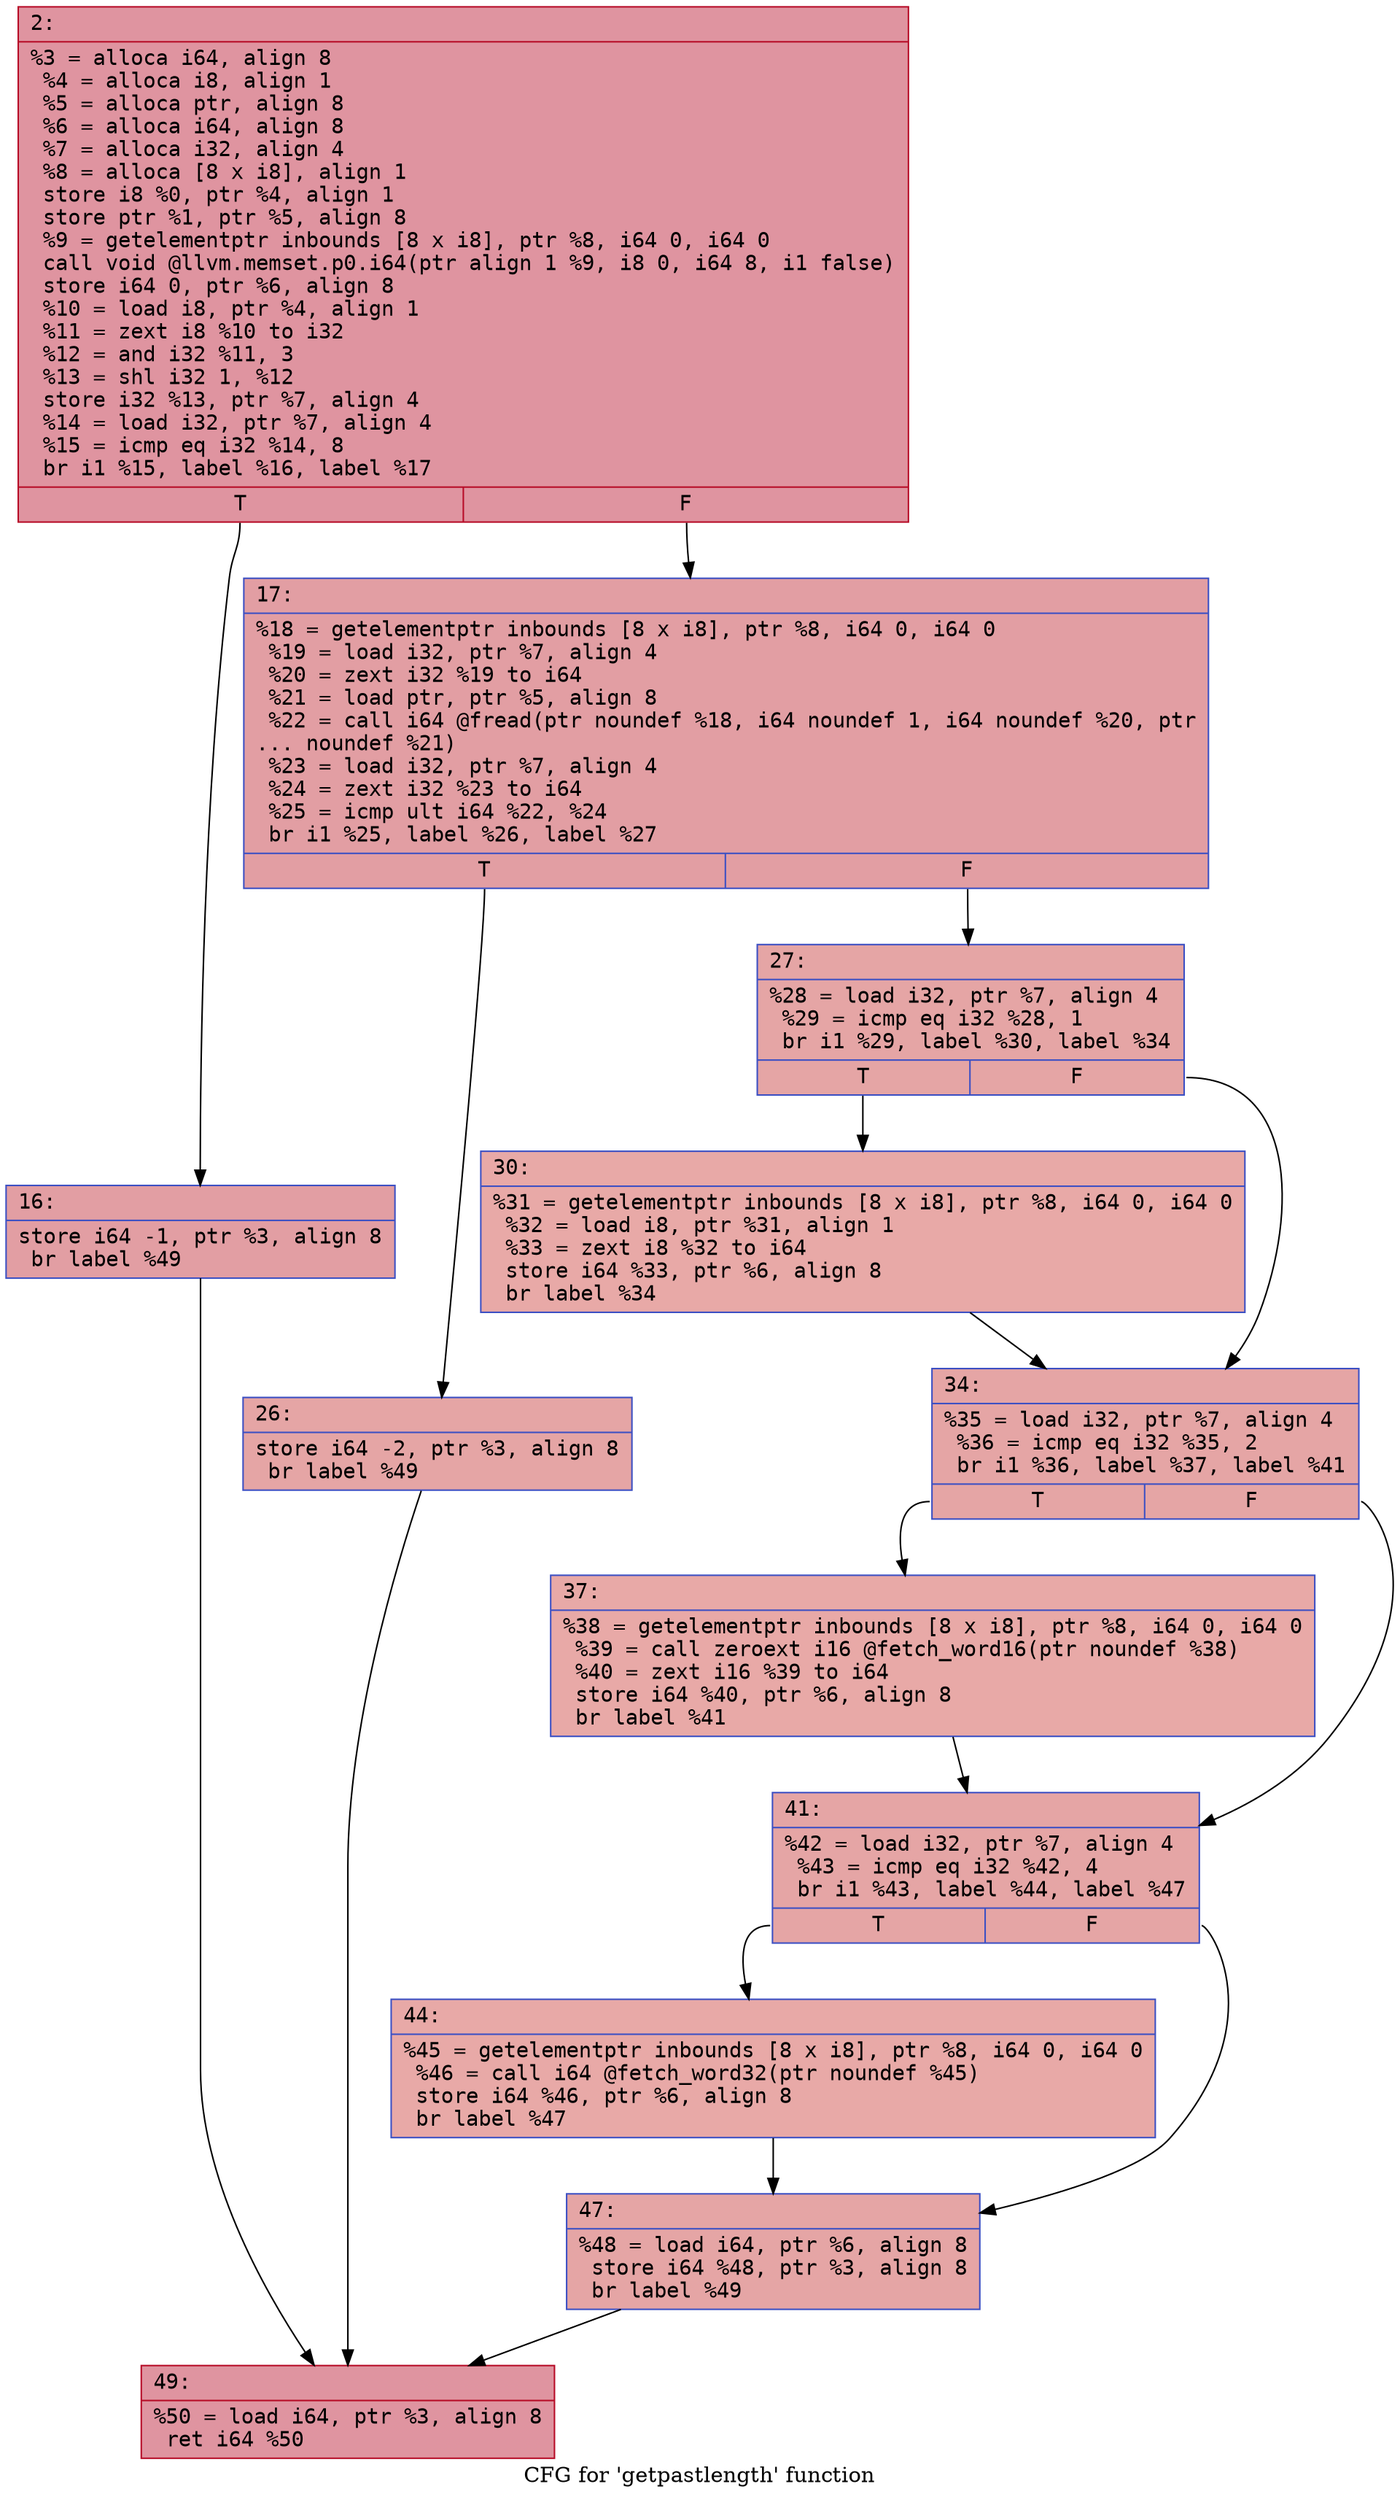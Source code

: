 digraph "CFG for 'getpastlength' function" {
	label="CFG for 'getpastlength' function";

	Node0x6000002bbf70 [shape=record,color="#b70d28ff", style=filled, fillcolor="#b70d2870" fontname="Courier",label="{2:\l|  %3 = alloca i64, align 8\l  %4 = alloca i8, align 1\l  %5 = alloca ptr, align 8\l  %6 = alloca i64, align 8\l  %7 = alloca i32, align 4\l  %8 = alloca [8 x i8], align 1\l  store i8 %0, ptr %4, align 1\l  store ptr %1, ptr %5, align 8\l  %9 = getelementptr inbounds [8 x i8], ptr %8, i64 0, i64 0\l  call void @llvm.memset.p0.i64(ptr align 1 %9, i8 0, i64 8, i1 false)\l  store i64 0, ptr %6, align 8\l  %10 = load i8, ptr %4, align 1\l  %11 = zext i8 %10 to i32\l  %12 = and i32 %11, 3\l  %13 = shl i32 1, %12\l  store i32 %13, ptr %7, align 4\l  %14 = load i32, ptr %7, align 4\l  %15 = icmp eq i32 %14, 8\l  br i1 %15, label %16, label %17\l|{<s0>T|<s1>F}}"];
	Node0x6000002bbf70:s0 -> Node0x6000002bc000[tooltip="2 -> 16\nProbability 50.00%" ];
	Node0x6000002bbf70:s1 -> Node0x6000002bc050[tooltip="2 -> 17\nProbability 50.00%" ];
	Node0x6000002bc000 [shape=record,color="#3d50c3ff", style=filled, fillcolor="#be242e70" fontname="Courier",label="{16:\l|  store i64 -1, ptr %3, align 8\l  br label %49\l}"];
	Node0x6000002bc000 -> Node0x6000002bc320[tooltip="16 -> 49\nProbability 100.00%" ];
	Node0x6000002bc050 [shape=record,color="#3d50c3ff", style=filled, fillcolor="#be242e70" fontname="Courier",label="{17:\l|  %18 = getelementptr inbounds [8 x i8], ptr %8, i64 0, i64 0\l  %19 = load i32, ptr %7, align 4\l  %20 = zext i32 %19 to i64\l  %21 = load ptr, ptr %5, align 8\l  %22 = call i64 @fread(ptr noundef %18, i64 noundef 1, i64 noundef %20, ptr\l... noundef %21)\l  %23 = load i32, ptr %7, align 4\l  %24 = zext i32 %23 to i64\l  %25 = icmp ult i64 %22, %24\l  br i1 %25, label %26, label %27\l|{<s0>T|<s1>F}}"];
	Node0x6000002bc050:s0 -> Node0x6000002bc0a0[tooltip="17 -> 26\nProbability 50.00%" ];
	Node0x6000002bc050:s1 -> Node0x6000002bc0f0[tooltip="17 -> 27\nProbability 50.00%" ];
	Node0x6000002bc0a0 [shape=record,color="#3d50c3ff", style=filled, fillcolor="#c5333470" fontname="Courier",label="{26:\l|  store i64 -2, ptr %3, align 8\l  br label %49\l}"];
	Node0x6000002bc0a0 -> Node0x6000002bc320[tooltip="26 -> 49\nProbability 100.00%" ];
	Node0x6000002bc0f0 [shape=record,color="#3d50c3ff", style=filled, fillcolor="#c5333470" fontname="Courier",label="{27:\l|  %28 = load i32, ptr %7, align 4\l  %29 = icmp eq i32 %28, 1\l  br i1 %29, label %30, label %34\l|{<s0>T|<s1>F}}"];
	Node0x6000002bc0f0:s0 -> Node0x6000002bc140[tooltip="27 -> 30\nProbability 50.00%" ];
	Node0x6000002bc0f0:s1 -> Node0x6000002bc190[tooltip="27 -> 34\nProbability 50.00%" ];
	Node0x6000002bc140 [shape=record,color="#3d50c3ff", style=filled, fillcolor="#ca3b3770" fontname="Courier",label="{30:\l|  %31 = getelementptr inbounds [8 x i8], ptr %8, i64 0, i64 0\l  %32 = load i8, ptr %31, align 1\l  %33 = zext i8 %32 to i64\l  store i64 %33, ptr %6, align 8\l  br label %34\l}"];
	Node0x6000002bc140 -> Node0x6000002bc190[tooltip="30 -> 34\nProbability 100.00%" ];
	Node0x6000002bc190 [shape=record,color="#3d50c3ff", style=filled, fillcolor="#c5333470" fontname="Courier",label="{34:\l|  %35 = load i32, ptr %7, align 4\l  %36 = icmp eq i32 %35, 2\l  br i1 %36, label %37, label %41\l|{<s0>T|<s1>F}}"];
	Node0x6000002bc190:s0 -> Node0x6000002bc1e0[tooltip="34 -> 37\nProbability 50.00%" ];
	Node0x6000002bc190:s1 -> Node0x6000002bc230[tooltip="34 -> 41\nProbability 50.00%" ];
	Node0x6000002bc1e0 [shape=record,color="#3d50c3ff", style=filled, fillcolor="#ca3b3770" fontname="Courier",label="{37:\l|  %38 = getelementptr inbounds [8 x i8], ptr %8, i64 0, i64 0\l  %39 = call zeroext i16 @fetch_word16(ptr noundef %38)\l  %40 = zext i16 %39 to i64\l  store i64 %40, ptr %6, align 8\l  br label %41\l}"];
	Node0x6000002bc1e0 -> Node0x6000002bc230[tooltip="37 -> 41\nProbability 100.00%" ];
	Node0x6000002bc230 [shape=record,color="#3d50c3ff", style=filled, fillcolor="#c5333470" fontname="Courier",label="{41:\l|  %42 = load i32, ptr %7, align 4\l  %43 = icmp eq i32 %42, 4\l  br i1 %43, label %44, label %47\l|{<s0>T|<s1>F}}"];
	Node0x6000002bc230:s0 -> Node0x6000002bc280[tooltip="41 -> 44\nProbability 50.00%" ];
	Node0x6000002bc230:s1 -> Node0x6000002bc2d0[tooltip="41 -> 47\nProbability 50.00%" ];
	Node0x6000002bc280 [shape=record,color="#3d50c3ff", style=filled, fillcolor="#ca3b3770" fontname="Courier",label="{44:\l|  %45 = getelementptr inbounds [8 x i8], ptr %8, i64 0, i64 0\l  %46 = call i64 @fetch_word32(ptr noundef %45)\l  store i64 %46, ptr %6, align 8\l  br label %47\l}"];
	Node0x6000002bc280 -> Node0x6000002bc2d0[tooltip="44 -> 47\nProbability 100.00%" ];
	Node0x6000002bc2d0 [shape=record,color="#3d50c3ff", style=filled, fillcolor="#c5333470" fontname="Courier",label="{47:\l|  %48 = load i64, ptr %6, align 8\l  store i64 %48, ptr %3, align 8\l  br label %49\l}"];
	Node0x6000002bc2d0 -> Node0x6000002bc320[tooltip="47 -> 49\nProbability 100.00%" ];
	Node0x6000002bc320 [shape=record,color="#b70d28ff", style=filled, fillcolor="#b70d2870" fontname="Courier",label="{49:\l|  %50 = load i64, ptr %3, align 8\l  ret i64 %50\l}"];
}
